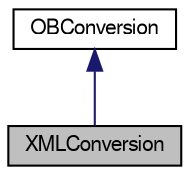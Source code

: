 digraph G
{
  edge [fontname="FreeSans",fontsize="10",labelfontname="FreeSans",labelfontsize="10"];
  node [fontname="FreeSans",fontsize="10",shape=record];
  Node1 [label="XMLConversion",height=0.2,width=0.4,color="black", fillcolor="grey75", style="filled" fontcolor="black"];
  Node2 -> Node1 [dir=back,color="midnightblue",fontsize="10",style="solid",fontname="FreeSans"];
  Node2 [label="OBConversion",height=0.2,width=0.4,color="black", fillcolor="white", style="filled",URL="$classOpenBabel_1_1OBConversion.shtml",tooltip="Class to convert from one format to another."];
}

